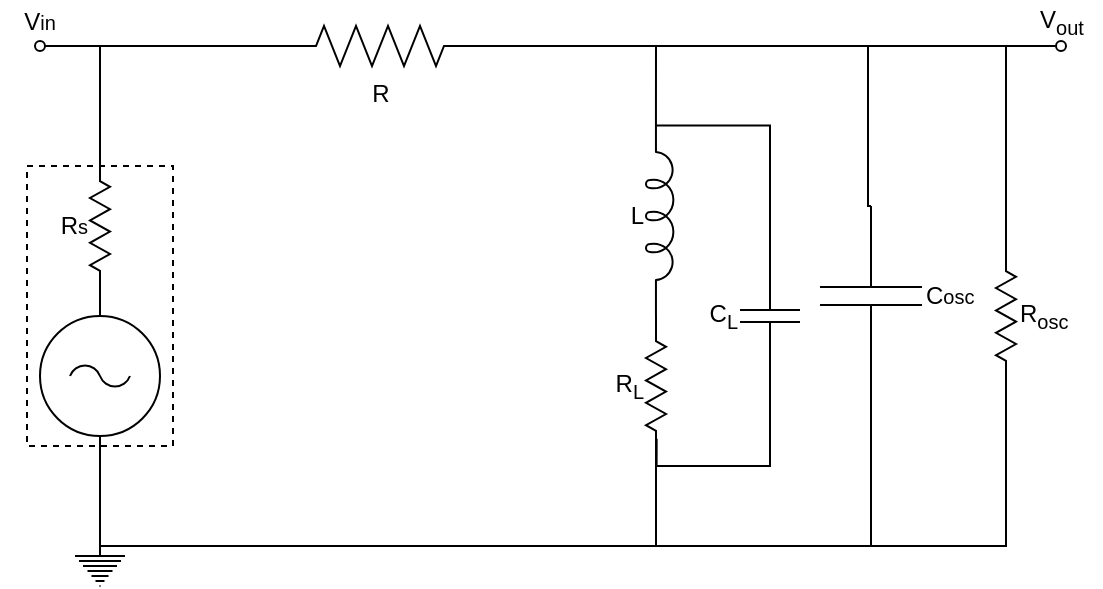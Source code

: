<mxfile version="12.2.2" type="device" pages="1"><diagram name="Page-1" id="7e0a89b8-554c-2b80-1dc8-d5c74ca68de4"><mxGraphModel dx="1408" dy="802" grid="1" gridSize="10" guides="1" tooltips="1" connect="1" arrows="1" fold="1" page="1" pageScale="1" pageWidth="1100" pageHeight="850" background="#ffffff" math="0" shadow="0"><root><mxCell id="0"/><mxCell id="1" parent="0"/><mxCell id="_ODO-XHnkfAsRKk4k8ts-1" value="" style="pointerEvents=1;verticalLabelPosition=bottom;shadow=0;dashed=0;align=center;fillColor=#ffffff;html=1;verticalAlign=top;strokeWidth=1;shape=mxgraph.electrical.signal_sources.ac_source;" parent="1" vertex="1"><mxGeometry x="240" y="375" width="60" height="60" as="geometry"/></mxCell><mxCell id="_ODO-XHnkfAsRKk4k8ts-10" style="edgeStyle=orthogonalEdgeStyle;rounded=0;orthogonalLoop=1;jettySize=auto;html=1;exitX=1;exitY=0.5;exitDx=0;exitDy=0;exitPerimeter=0;entryX=0;entryY=0.645;entryDx=0;entryDy=0;entryPerimeter=0;endArrow=none;endFill=0;" parent="1" source="_ODO-XHnkfAsRKk4k8ts-2" target="_ODO-XHnkfAsRKk4k8ts-8" edge="1"><mxGeometry relative="1" as="geometry"/></mxCell><mxCell id="_ODO-XHnkfAsRKk4k8ts-2" value="R" style="pointerEvents=1;verticalLabelPosition=bottom;shadow=0;dashed=0;align=center;fillColor=#ffffff;html=1;verticalAlign=top;strokeWidth=1;shape=mxgraph.electrical.resistors.resistor_2;" parent="1" vertex="1"><mxGeometry x="360" y="230" width="100" height="20" as="geometry"/></mxCell><mxCell id="_ODO-XHnkfAsRKk4k8ts-18" style="edgeStyle=orthogonalEdgeStyle;rounded=0;orthogonalLoop=1;jettySize=auto;html=1;exitX=0;exitY=0.5;exitDx=0;exitDy=0;exitPerimeter=0;endArrow=none;endFill=0;" parent="1" source="_ODO-XHnkfAsRKk4k8ts-4" edge="1"><mxGeometry relative="1" as="geometry"><mxPoint x="548" y="240" as="targetPoint"/><Array as="points"><mxPoint x="654" y="240"/></Array></mxGeometry></mxCell><mxCell id="_ODO-XHnkfAsRKk4k8ts-19" style="edgeStyle=orthogonalEdgeStyle;rounded=0;orthogonalLoop=1;jettySize=auto;html=1;exitX=1;exitY=0.5;exitDx=0;exitDy=0;exitPerimeter=0;endArrow=none;endFill=0;" parent="1" source="_ODO-XHnkfAsRKk4k8ts-4" edge="1"><mxGeometry relative="1" as="geometry"><mxPoint x="548" y="490" as="targetPoint"/><Array as="points"><mxPoint x="654" y="490"/><mxPoint x="548" y="490"/></Array></mxGeometry></mxCell><mxCell id="_ODO-XHnkfAsRKk4k8ts-4" value="C&lt;span style=&quot;font-size: 10px&quot;&gt;osc&lt;/span&gt;" style="pointerEvents=1;verticalLabelPosition=middle;shadow=0;dashed=0;align=left;fillColor=#ffffff;html=1;verticalAlign=middle;strokeWidth=1;shape=mxgraph.electrical.capacitors.capacitor_1;direction=south;labelPosition=right;" parent="1" vertex="1"><mxGeometry x="630" y="320" width="51" height="90" as="geometry"/></mxCell><mxCell id="_ODO-XHnkfAsRKk4k8ts-12" style="edgeStyle=orthogonalEdgeStyle;rounded=0;orthogonalLoop=1;jettySize=auto;html=1;exitX=0;exitY=0.5;exitDx=0;exitDy=0;exitPerimeter=0;endArrow=none;endFill=0;entryX=0.047;entryY=0.619;entryDx=0;entryDy=0;entryPerimeter=0;" parent="1" source="_ODO-XHnkfAsRKk4k8ts-5" target="_ODO-XHnkfAsRKk4k8ts-8" edge="1"><mxGeometry relative="1" as="geometry"><mxPoint x="605" y="280" as="targetPoint"/></mxGeometry></mxCell><mxCell id="_ODO-XHnkfAsRKk4k8ts-14" style="edgeStyle=orthogonalEdgeStyle;rounded=0;orthogonalLoop=1;jettySize=auto;html=1;exitX=1;exitY=0.5;exitDx=0;exitDy=0;exitPerimeter=0;entryX=0.876;entryY=0.467;entryDx=0;entryDy=0;entryPerimeter=0;endArrow=none;endFill=0;" parent="1" source="_ODO-XHnkfAsRKk4k8ts-5" target="_ODO-XHnkfAsRKk4k8ts-7" edge="1"><mxGeometry relative="1" as="geometry"><Array as="points"><mxPoint x="605" y="450"/><mxPoint x="548" y="450"/></Array></mxGeometry></mxCell><mxCell id="_ODO-XHnkfAsRKk4k8ts-5" value="C&lt;sub&gt;L&lt;/sub&gt;" style="pointerEvents=1;verticalLabelPosition=middle;shadow=0;dashed=0;align=right;fillColor=#ffffff;html=1;verticalAlign=middle;strokeWidth=1;shape=mxgraph.electrical.capacitors.capacitor_1;direction=south;labelPosition=left;" parent="1" vertex="1"><mxGeometry x="590" y="345" width="30" height="60" as="geometry"/></mxCell><mxCell id="_ODO-XHnkfAsRKk4k8ts-20" style="edgeStyle=orthogonalEdgeStyle;rounded=0;orthogonalLoop=1;jettySize=auto;html=1;exitX=0;exitY=0.5;exitDx=0;exitDy=0;exitPerimeter=0;endArrow=none;endFill=0;" parent="1" source="_ODO-XHnkfAsRKk4k8ts-6" edge="1"><mxGeometry relative="1" as="geometry"><mxPoint x="648" y="240" as="targetPoint"/><Array as="points"><mxPoint x="723" y="240"/></Array></mxGeometry></mxCell><mxCell id="_ODO-XHnkfAsRKk4k8ts-21" style="edgeStyle=orthogonalEdgeStyle;rounded=0;orthogonalLoop=1;jettySize=auto;html=1;exitX=1;exitY=0.5;exitDx=0;exitDy=0;exitPerimeter=0;endArrow=none;endFill=0;" parent="1" source="_ODO-XHnkfAsRKk4k8ts-6" edge="1"><mxGeometry relative="1" as="geometry"><mxPoint x="648" y="490" as="targetPoint"/><Array as="points"><mxPoint x="723" y="490"/><mxPoint x="648" y="490"/></Array></mxGeometry></mxCell><mxCell id="_ODO-XHnkfAsRKk4k8ts-6" value="R&lt;sub&gt;osc&lt;/sub&gt;" style="pointerEvents=1;verticalLabelPosition=middle;shadow=0;dashed=0;align=left;fillColor=#ffffff;html=1;verticalAlign=middle;strokeWidth=1;shape=mxgraph.electrical.resistors.resistor_2;direction=south;labelPosition=right;" parent="1" vertex="1"><mxGeometry x="718" y="340" width="10" height="70" as="geometry"/></mxCell><mxCell id="_ODO-XHnkfAsRKk4k8ts-13" style="edgeStyle=orthogonalEdgeStyle;rounded=0;orthogonalLoop=1;jettySize=auto;html=1;exitX=1;exitY=0.5;exitDx=0;exitDy=0;exitPerimeter=0;entryX=0.5;entryY=1;entryDx=0;entryDy=0;entryPerimeter=0;endArrow=none;endFill=0;" parent="1" source="_ODO-XHnkfAsRKk4k8ts-7" target="_ODO-XHnkfAsRKk4k8ts-1" edge="1"><mxGeometry relative="1" as="geometry"><Array as="points"><mxPoint x="548" y="490"/><mxPoint x="270" y="490"/></Array></mxGeometry></mxCell><mxCell id="_ODO-XHnkfAsRKk4k8ts-7" value="R&lt;sub&gt;L&lt;/sub&gt;" style="pointerEvents=1;verticalLabelPosition=middle;shadow=0;dashed=0;align=right;fillColor=#ffffff;html=1;verticalAlign=middle;strokeWidth=1;shape=mxgraph.electrical.resistors.resistor_2;direction=south;labelPosition=left;" parent="1" vertex="1"><mxGeometry x="543" y="375" width="10" height="70" as="geometry"/></mxCell><mxCell id="_ODO-XHnkfAsRKk4k8ts-8" value="L" style="pointerEvents=1;verticalLabelPosition=middle;shadow=0;dashed=0;align=right;fillColor=#ffffff;html=1;verticalAlign=middle;strokeWidth=1;shape=mxgraph.electrical.inductors.inductor_5;direction=south;labelPosition=left;" parent="1" vertex="1"><mxGeometry x="543" y="275" width="14" height="100" as="geometry"/></mxCell><mxCell id="hIT_IhAhSf5yD0yfR-XN-2" style="edgeStyle=orthogonalEdgeStyle;rounded=0;orthogonalLoop=1;jettySize=auto;html=1;exitX=0;exitY=0.5;exitDx=0;exitDy=0;exitPerimeter=0;entryX=0;entryY=0.5;entryDx=0;entryDy=0;entryPerimeter=0;endArrow=none;endFill=0;" parent="1" source="hIT_IhAhSf5yD0yfR-XN-1" target="_ODO-XHnkfAsRKk4k8ts-2" edge="1"><mxGeometry relative="1" as="geometry"/></mxCell><mxCell id="hIT_IhAhSf5yD0yfR-XN-3" style="edgeStyle=orthogonalEdgeStyle;rounded=0;orthogonalLoop=1;jettySize=auto;html=1;exitX=1;exitY=0.5;exitDx=0;exitDy=0;exitPerimeter=0;entryX=0.5;entryY=0;entryDx=0;entryDy=0;entryPerimeter=0;endArrow=none;endFill=0;" parent="1" source="hIT_IhAhSf5yD0yfR-XN-1" target="_ODO-XHnkfAsRKk4k8ts-1" edge="1"><mxGeometry relative="1" as="geometry"/></mxCell><mxCell id="hIT_IhAhSf5yD0yfR-XN-1" value="R&lt;span style=&quot;font-size: 10px&quot;&gt;s&lt;br&gt;&lt;/span&gt;" style="pointerEvents=1;verticalLabelPosition=middle;shadow=0;dashed=0;align=right;fillColor=#ffffff;html=1;verticalAlign=middle;strokeWidth=1;shape=mxgraph.electrical.resistors.resistor_2;direction=south;labelPosition=left;" parent="1" vertex="1"><mxGeometry x="265" y="295" width="10" height="70" as="geometry"/></mxCell><mxCell id="hIT_IhAhSf5yD0yfR-XN-5" value="" style="rounded=0;whiteSpace=wrap;html=1;fillColor=none;dashed=1;" parent="1" vertex="1"><mxGeometry x="233.5" y="300" width="73" height="140" as="geometry"/></mxCell><mxCell id="hIT_IhAhSf5yD0yfR-XN-8" value="" style="pointerEvents=1;verticalLabelPosition=bottom;shadow=0;dashed=0;align=center;html=1;verticalAlign=top;shape=mxgraph.electrical.signal_sources.protective_earth;fillColor=none;" parent="1" vertex="1"><mxGeometry x="257.5" y="490" width="25" height="20" as="geometry"/></mxCell><mxCell id="hIT_IhAhSf5yD0yfR-XN-9" value="" style="endArrow=none;html=1;strokeWidth=1;" parent="1" edge="1"><mxGeometry width="100" relative="1" as="geometry"><mxPoint x="240" y="240" as="sourcePoint"/><mxPoint x="270" y="240" as="targetPoint"/></mxGeometry></mxCell><mxCell id="hIT_IhAhSf5yD0yfR-XN-12" value="" style="verticalLabelPosition=bottom;shadow=0;dashed=0;align=center;html=1;verticalAlign=top;strokeWidth=1;shape=ellipse;fillColor=#ffffff;" parent="1" vertex="1"><mxGeometry x="237.5" y="237.5" width="5" height="5" as="geometry"/></mxCell><mxCell id="hIT_IhAhSf5yD0yfR-XN-11" value="" style="verticalLabelPosition=bottom;shadow=0;dashed=0;align=center;html=1;verticalAlign=top;strokeWidth=1;shape=ellipse;fillColor=none;" parent="1" vertex="1"><mxGeometry x="748" y="237.5" width="5" height="5" as="geometry"/></mxCell><mxCell id="hIT_IhAhSf5yD0yfR-XN-13" value="" style="endArrow=none;html=1;strokeWidth=1;" parent="1" target="hIT_IhAhSf5yD0yfR-XN-11" edge="1"><mxGeometry width="100" relative="1" as="geometry"><mxPoint x="723" y="240" as="sourcePoint"/><mxPoint x="753" y="239.5" as="targetPoint"/><Array as="points"><mxPoint x="738" y="240"/></Array></mxGeometry></mxCell><mxCell id="hIT_IhAhSf5yD0yfR-XN-20" value="&lt;span style=&quot;white-space: nowrap&quot;&gt;V&lt;/span&gt;&lt;sub style=&quot;white-space: nowrap&quot;&gt;out&lt;/sub&gt;" style="text;html=1;strokeColor=none;fillColor=none;align=center;verticalAlign=middle;whiteSpace=wrap;rounded=0;dashed=1;fontSize=12;" parent="1" vertex="1"><mxGeometry x="730.5" y="217.5" width="40" height="20" as="geometry"/></mxCell><mxCell id="hIT_IhAhSf5yD0yfR-XN-22" value="&lt;span style=&quot;white-space: nowrap&quot;&gt;V&lt;span style=&quot;font-size: 10px&quot;&gt;in&lt;/span&gt;&lt;/span&gt;" style="text;html=1;strokeColor=none;fillColor=none;align=center;verticalAlign=middle;whiteSpace=wrap;rounded=0;dashed=1;fontSize=12;" parent="1" vertex="1"><mxGeometry x="220" y="217.5" width="40" height="20" as="geometry"/></mxCell></root></mxGraphModel></diagram></mxfile>